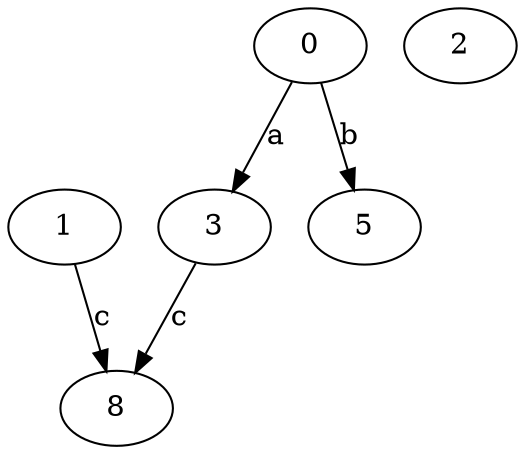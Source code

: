 strict digraph  {
1;
2;
3;
0;
5;
8;
1 -> 8  [label=c];
3 -> 8  [label=c];
0 -> 3  [label=a];
0 -> 5  [label=b];
}
